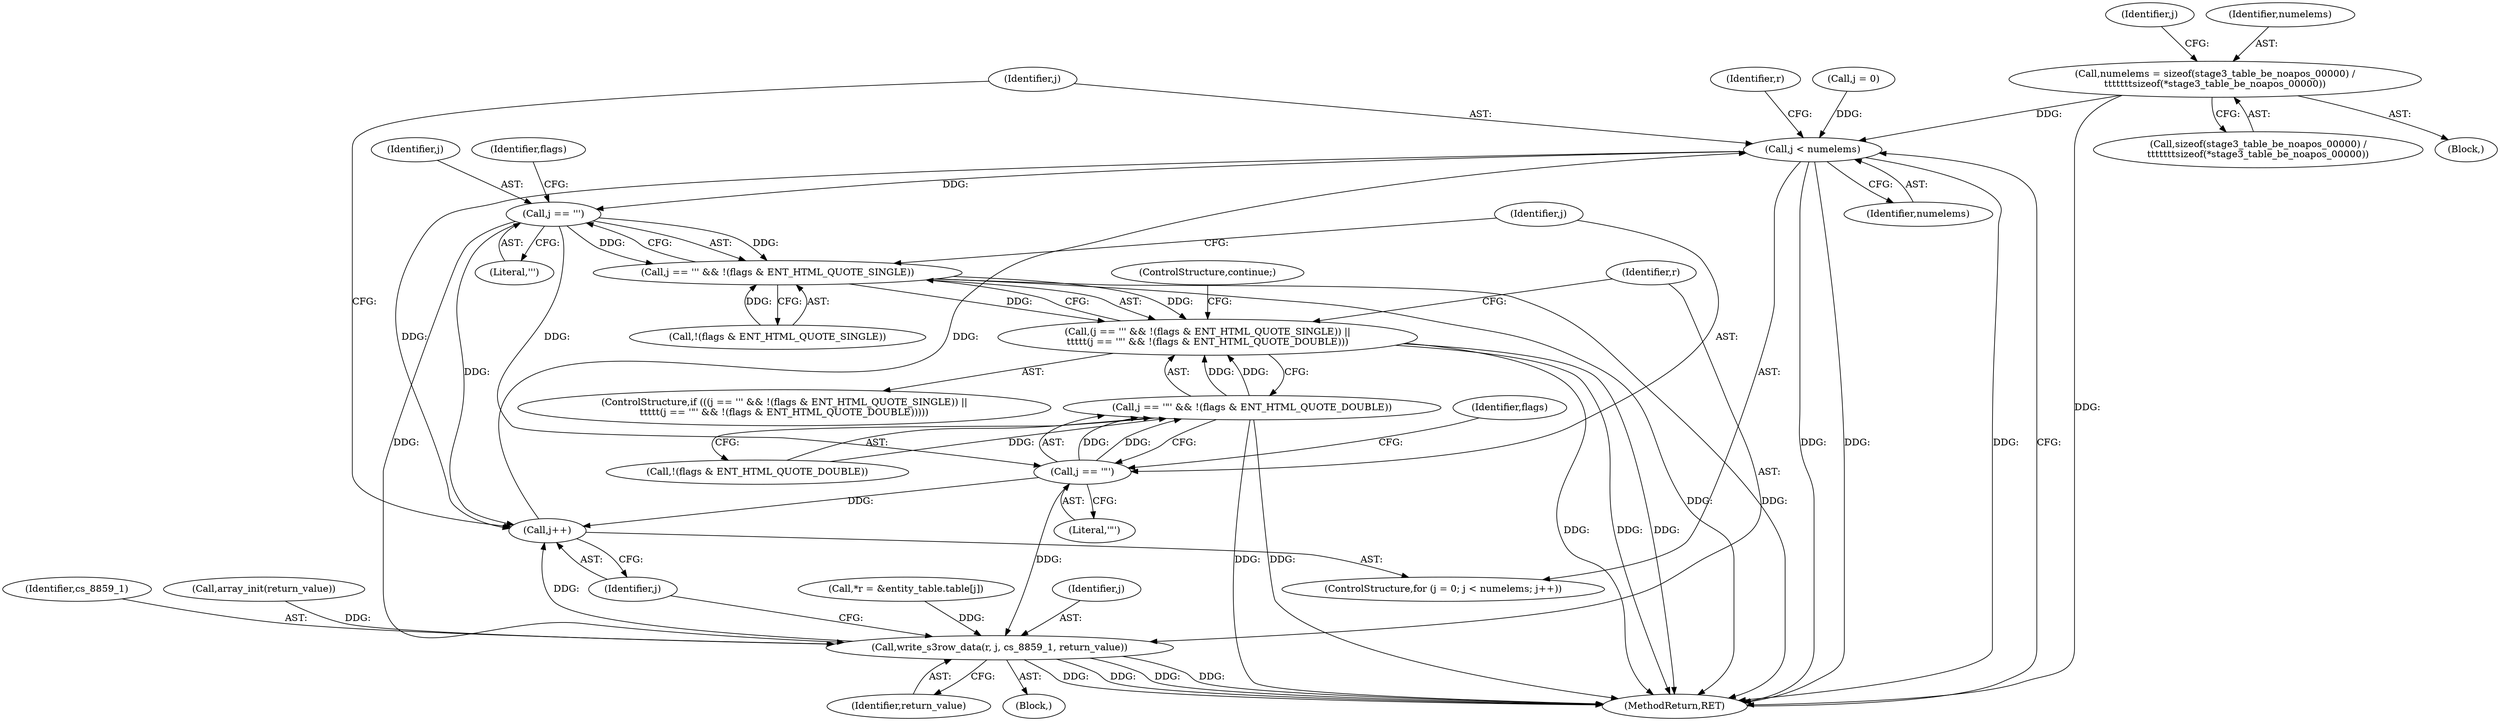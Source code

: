 digraph "0_php-src_0da8b8b801f9276359262f1ef8274c7812d3dfda?w=1@API" {
"1000375" [label="(Call,numelems = sizeof(stage3_table_be_noapos_00000) /\n\t\t\t\t\t\t\tsizeof(*stage3_table_be_noapos_00000))"];
"1000387" [label="(Call,j < numelems)"];
"1000390" [label="(Call,j++)"];
"1000416" [label="(Call,j == '\'')"];
"1000415" [label="(Call,j == '\'' && !(flags & ENT_HTML_QUOTE_SINGLE))"];
"1000414" [label="(Call,(j == '\'' && !(flags & ENT_HTML_QUOTE_SINGLE)) ||\n\t\t\t\t\t(j == '\"' && !(flags & ENT_HTML_QUOTE_DOUBLE)))"];
"1000424" [label="(Call,j == '\"')"];
"1000423" [label="(Call,j == '\"' && !(flags & ENT_HTML_QUOTE_DOUBLE))"];
"1000432" [label="(Call,write_s3row_data(r, j, cs_8859_1, return_value))"];
"1000436" [label="(Identifier,return_value)"];
"1000375" [label="(Call,numelems = sizeof(stage3_table_be_noapos_00000) /\n\t\t\t\t\t\t\tsizeof(*stage3_table_be_noapos_00000))"];
"1000388" [label="(Identifier,j)"];
"1000415" [label="(Call,j == '\'' && !(flags & ENT_HTML_QUOTE_SINGLE))"];
"1000427" [label="(Call,!(flags & ENT_HTML_QUOTE_DOUBLE))"];
"1000392" [label="(Block,)"];
"1000432" [label="(Call,write_s3row_data(r, j, cs_8859_1, return_value))"];
"1000385" [label="(Identifier,j)"];
"1000434" [label="(Identifier,j)"];
"1000433" [label="(Identifier,r)"];
"1000429" [label="(Identifier,flags)"];
"1000425" [label="(Identifier,j)"];
"1000376" [label="(Identifier,numelems)"];
"1000387" [label="(Call,j < numelems)"];
"1000435" [label="(Identifier,cs_8859_1)"];
"1000437" [label="(MethodReturn,RET)"];
"1000142" [label="(Call,array_init(return_value))"];
"1000389" [label="(Identifier,numelems)"];
"1000395" [label="(Identifier,r)"];
"1000423" [label="(Call,j == '\"' && !(flags & ENT_HTML_QUOTE_DOUBLE))"];
"1000413" [label="(ControlStructure,if (((j == '\'' && !(flags & ENT_HTML_QUOTE_SINGLE)) ||\n\t\t\t\t\t(j == '\"' && !(flags & ENT_HTML_QUOTE_DOUBLE)))))"];
"1000372" [label="(Block,)"];
"1000391" [label="(Identifier,j)"];
"1000431" [label="(ControlStructure,continue;)"];
"1000424" [label="(Call,j == '\"')"];
"1000418" [label="(Literal,'\'')"];
"1000383" [label="(ControlStructure,for (j = 0; j < numelems; j++))"];
"1000377" [label="(Call,sizeof(stage3_table_be_noapos_00000) /\n\t\t\t\t\t\t\tsizeof(*stage3_table_be_noapos_00000))"];
"1000414" [label="(Call,(j == '\'' && !(flags & ENT_HTML_QUOTE_SINGLE)) ||\n\t\t\t\t\t(j == '\"' && !(flags & ENT_HTML_QUOTE_DOUBLE)))"];
"1000419" [label="(Call,!(flags & ENT_HTML_QUOTE_SINGLE))"];
"1000417" [label="(Identifier,j)"];
"1000416" [label="(Call,j == '\'')"];
"1000421" [label="(Identifier,flags)"];
"1000394" [label="(Call,*r = &entity_table.table[j])"];
"1000426" [label="(Literal,'\"')"];
"1000384" [label="(Call,j = 0)"];
"1000390" [label="(Call,j++)"];
"1000375" -> "1000372"  [label="AST: "];
"1000375" -> "1000377"  [label="CFG: "];
"1000376" -> "1000375"  [label="AST: "];
"1000377" -> "1000375"  [label="AST: "];
"1000385" -> "1000375"  [label="CFG: "];
"1000375" -> "1000437"  [label="DDG: "];
"1000375" -> "1000387"  [label="DDG: "];
"1000387" -> "1000383"  [label="AST: "];
"1000387" -> "1000389"  [label="CFG: "];
"1000388" -> "1000387"  [label="AST: "];
"1000389" -> "1000387"  [label="AST: "];
"1000395" -> "1000387"  [label="CFG: "];
"1000437" -> "1000387"  [label="CFG: "];
"1000387" -> "1000437"  [label="DDG: "];
"1000387" -> "1000437"  [label="DDG: "];
"1000387" -> "1000437"  [label="DDG: "];
"1000390" -> "1000387"  [label="DDG: "];
"1000384" -> "1000387"  [label="DDG: "];
"1000387" -> "1000390"  [label="DDG: "];
"1000387" -> "1000416"  [label="DDG: "];
"1000390" -> "1000383"  [label="AST: "];
"1000390" -> "1000391"  [label="CFG: "];
"1000391" -> "1000390"  [label="AST: "];
"1000388" -> "1000390"  [label="CFG: "];
"1000432" -> "1000390"  [label="DDG: "];
"1000424" -> "1000390"  [label="DDG: "];
"1000416" -> "1000390"  [label="DDG: "];
"1000416" -> "1000415"  [label="AST: "];
"1000416" -> "1000418"  [label="CFG: "];
"1000417" -> "1000416"  [label="AST: "];
"1000418" -> "1000416"  [label="AST: "];
"1000421" -> "1000416"  [label="CFG: "];
"1000415" -> "1000416"  [label="CFG: "];
"1000416" -> "1000415"  [label="DDG: "];
"1000416" -> "1000415"  [label="DDG: "];
"1000416" -> "1000424"  [label="DDG: "];
"1000416" -> "1000432"  [label="DDG: "];
"1000415" -> "1000414"  [label="AST: "];
"1000415" -> "1000419"  [label="CFG: "];
"1000419" -> "1000415"  [label="AST: "];
"1000425" -> "1000415"  [label="CFG: "];
"1000414" -> "1000415"  [label="CFG: "];
"1000415" -> "1000437"  [label="DDG: "];
"1000415" -> "1000437"  [label="DDG: "];
"1000415" -> "1000414"  [label="DDG: "];
"1000415" -> "1000414"  [label="DDG: "];
"1000419" -> "1000415"  [label="DDG: "];
"1000414" -> "1000413"  [label="AST: "];
"1000414" -> "1000423"  [label="CFG: "];
"1000423" -> "1000414"  [label="AST: "];
"1000431" -> "1000414"  [label="CFG: "];
"1000433" -> "1000414"  [label="CFG: "];
"1000414" -> "1000437"  [label="DDG: "];
"1000414" -> "1000437"  [label="DDG: "];
"1000414" -> "1000437"  [label="DDG: "];
"1000423" -> "1000414"  [label="DDG: "];
"1000423" -> "1000414"  [label="DDG: "];
"1000424" -> "1000423"  [label="AST: "];
"1000424" -> "1000426"  [label="CFG: "];
"1000425" -> "1000424"  [label="AST: "];
"1000426" -> "1000424"  [label="AST: "];
"1000429" -> "1000424"  [label="CFG: "];
"1000423" -> "1000424"  [label="CFG: "];
"1000424" -> "1000423"  [label="DDG: "];
"1000424" -> "1000423"  [label="DDG: "];
"1000424" -> "1000432"  [label="DDG: "];
"1000423" -> "1000427"  [label="CFG: "];
"1000427" -> "1000423"  [label="AST: "];
"1000423" -> "1000437"  [label="DDG: "];
"1000423" -> "1000437"  [label="DDG: "];
"1000427" -> "1000423"  [label="DDG: "];
"1000432" -> "1000392"  [label="AST: "];
"1000432" -> "1000436"  [label="CFG: "];
"1000433" -> "1000432"  [label="AST: "];
"1000434" -> "1000432"  [label="AST: "];
"1000435" -> "1000432"  [label="AST: "];
"1000436" -> "1000432"  [label="AST: "];
"1000391" -> "1000432"  [label="CFG: "];
"1000432" -> "1000437"  [label="DDG: "];
"1000432" -> "1000437"  [label="DDG: "];
"1000432" -> "1000437"  [label="DDG: "];
"1000432" -> "1000437"  [label="DDG: "];
"1000394" -> "1000432"  [label="DDG: "];
"1000142" -> "1000432"  [label="DDG: "];
}
